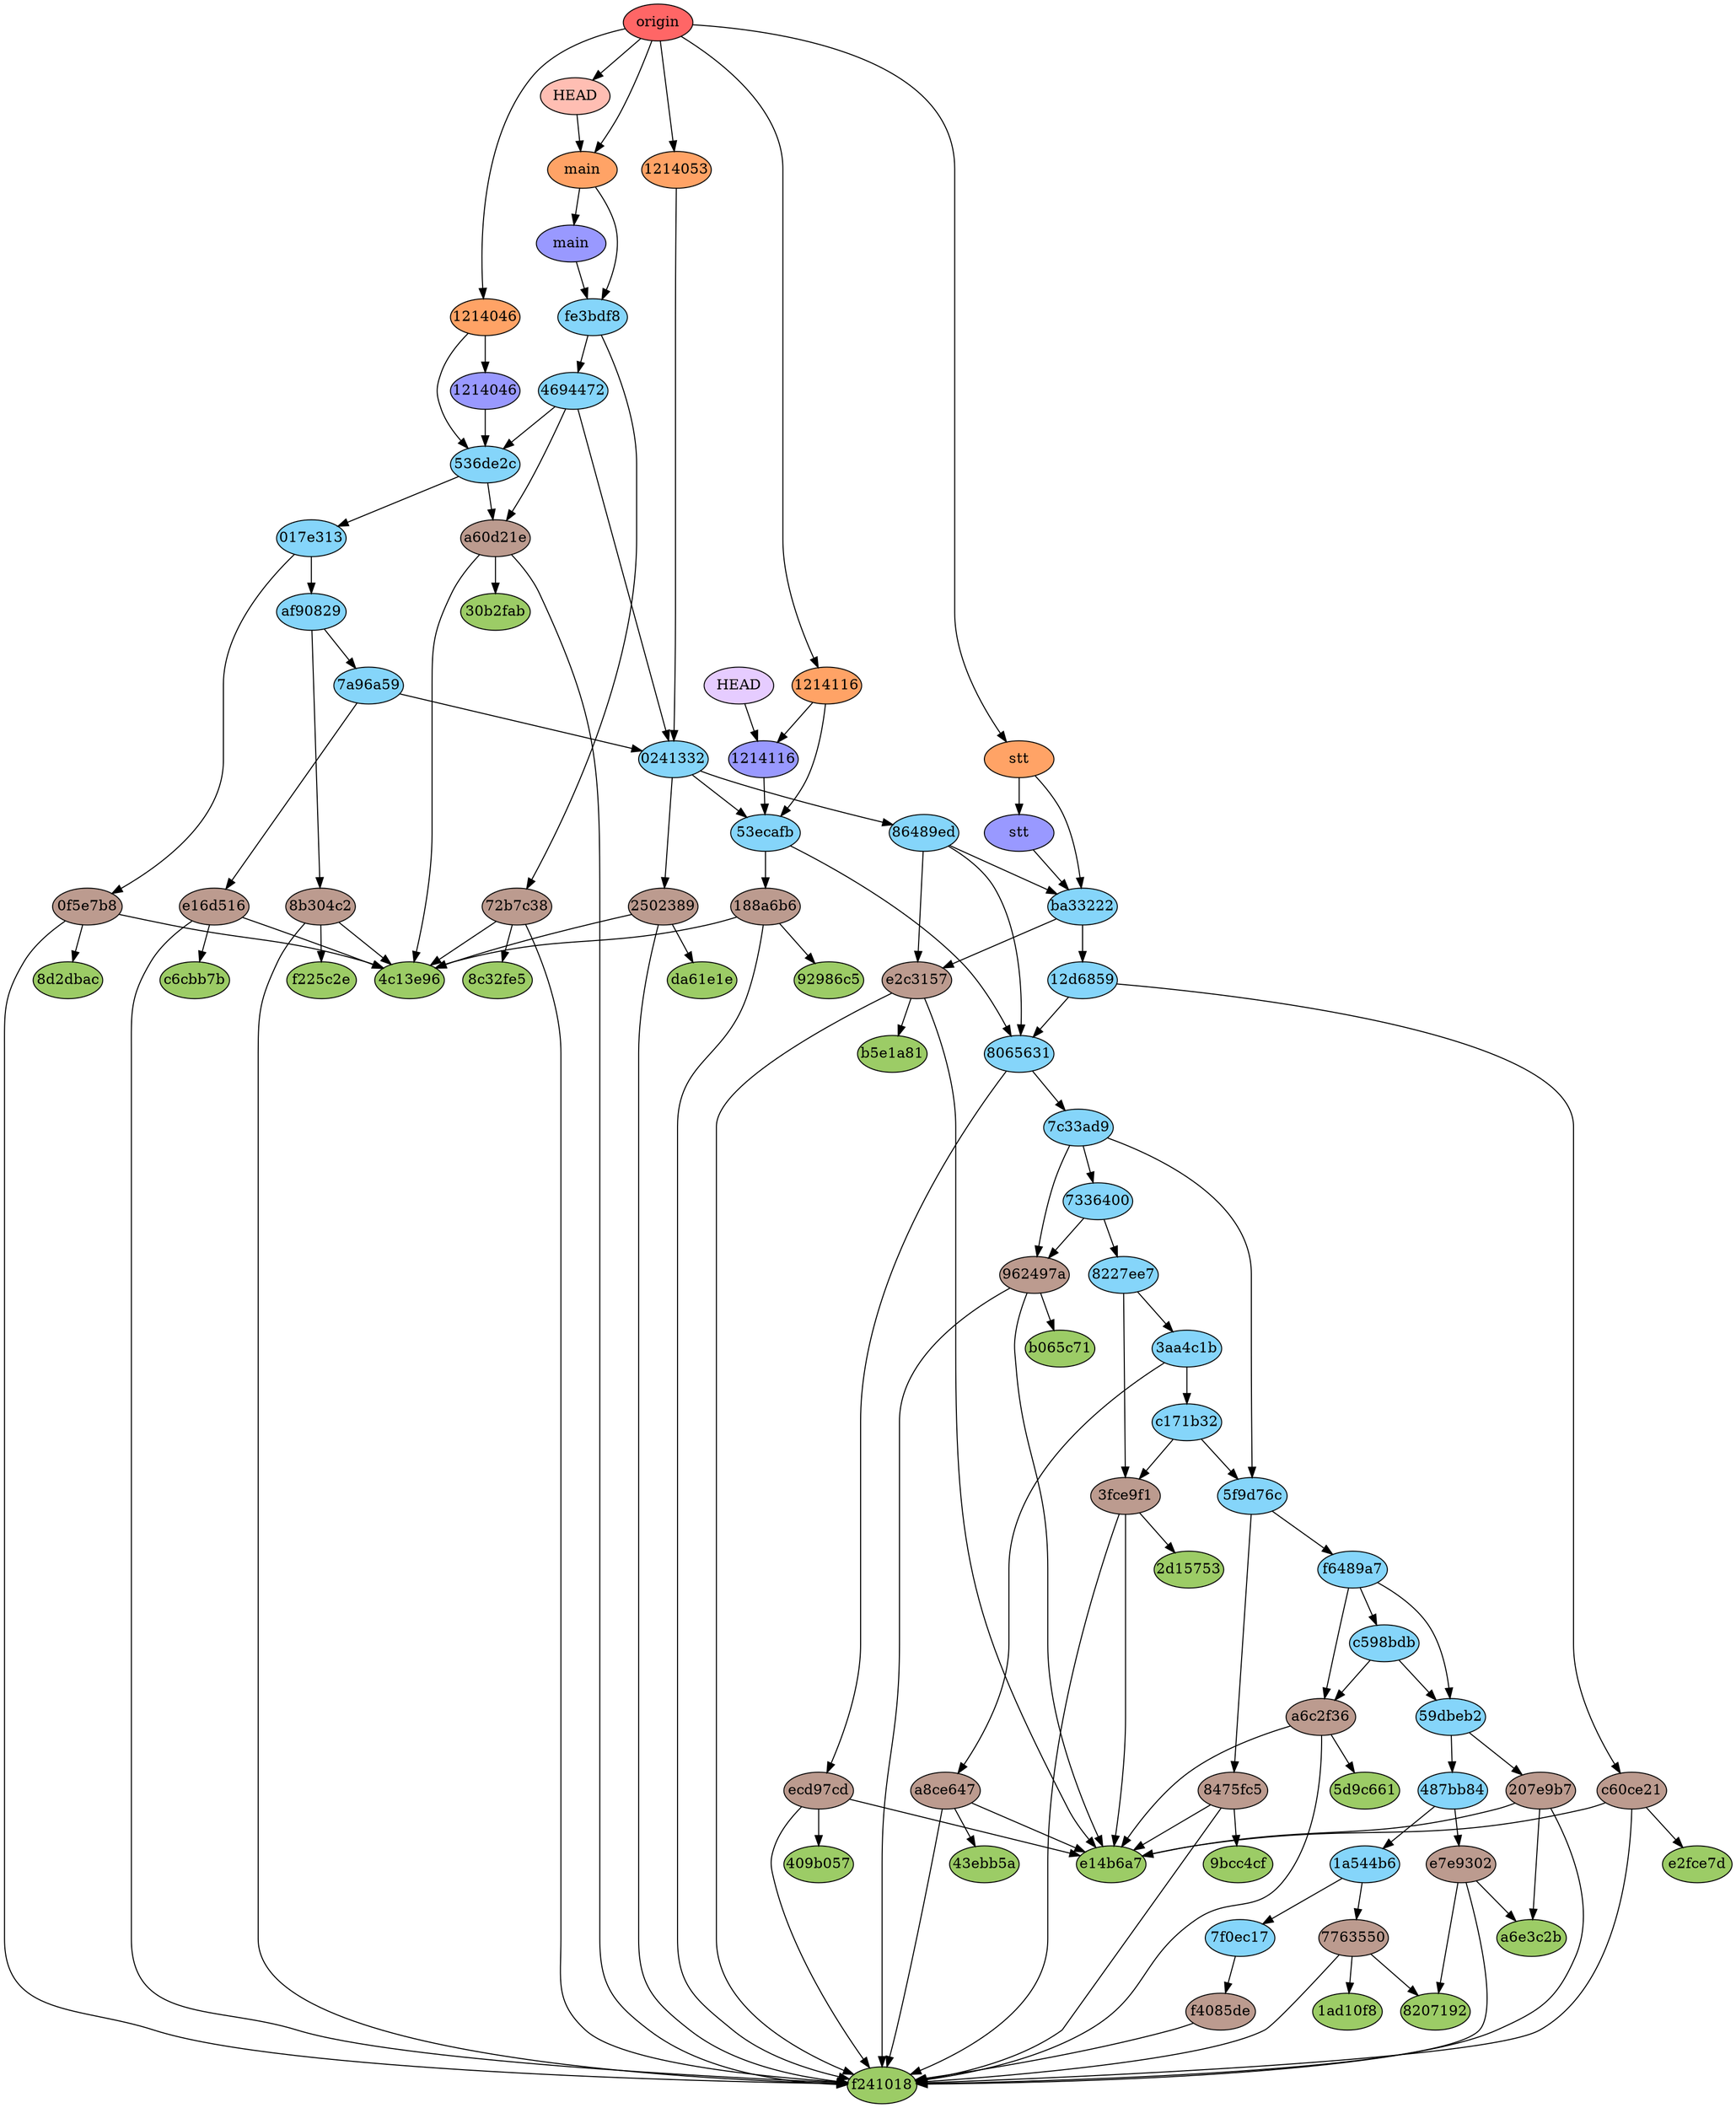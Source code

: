 digraph auto {
	graph [bgcolor=transparent]
	node [fixedsize=true style=filled width=0.95]
	"1ad10f821739ebde9680030bf2389026c6300667" [label="1ad10f8" fillcolor="#9ccc66"]
	"2d1575338aaa16124f8ef81e5cba36044becbaca" [label="2d15753" fillcolor="#9ccc66"]
	"30b2fabf56ddf7dae0e9d041fd80aefc92d45236" [label="30b2fab" fillcolor="#9ccc66"]
	"409b05786900a47ce25a1f5a748ce0f2a0e731c0" [label="409b057" fillcolor="#9ccc66"]
	"43ebb5af89ac816a67fcb0c37e2ceac042d54f3e" [label="43ebb5a" fillcolor="#9ccc66"]
	"4c13e96957dcffb5e0a4ee90d6a5ac13141ecdd1" [label="4c13e96" fillcolor="#9ccc66"]
	"5d9c6615134ed3403c6a3e1e4663604d359591ad" [label="5d9c661" fillcolor="#9ccc66"]
	"820719249d88698aaecd91ef2ee31527a7fd210f" [label=8207192 fillcolor="#9ccc66"]
	"8c32fe584dd305914ffb5da5c33a0495cb82e067" [label="8c32fe5" fillcolor="#9ccc66"]
	"8d2dbac7a6e947f6bd9fbc1f4742b4461b3e6c23" [label="8d2dbac" fillcolor="#9ccc66"]
	"92986c5aaaa0be72044124e3fd1f647a5f994e09" [label="92986c5" fillcolor="#9ccc66"]
	"9bcc4cfd8519eaa94e792ee477444e7e690a8823" [label="9bcc4cf" fillcolor="#9ccc66"]
	a6e3c2be3fce0a829381551cf2b5f9d3720a5e1f [label=a6e3c2b fillcolor="#9ccc66"]
	b065c71cee06b814ac38d3aefe0a87e3ae057bb8 [label=b065c71 fillcolor="#9ccc66"]
	b5e1a81a43d05802e2fe466f90861589c9cb5683 [label=b5e1a81 fillcolor="#9ccc66"]
	c6cbb7be2e822c3adedbd4f7d9567dfc2d8b7f80 [label=c6cbb7b fillcolor="#9ccc66"]
	da61e1eaada3bb3d42779978c5986ca1cdd68ed2 [label=da61e1e fillcolor="#9ccc66"]
	e14b6a77d9518f4bdd7a52dce969b231f5dc9c59 [label=e14b6a7 fillcolor="#9ccc66"]
	e2fce7d09f3c9139edf8d12b626676f7939d3f52 [label=e2fce7d fillcolor="#9ccc66"]
	f225c2e76f12a40c82f0f093bfb7bcf0b0231759 [label=f225c2e fillcolor="#9ccc66"]
	f2410185a38fc23edbe4fc4b2a5e6220d60a0d08 [label=f241018 fillcolor="#9ccc66"]
	"0f5e7b8cd90c74515686a09c682e586cf9aa4dc6" [label="0f5e7b8" fillcolor="#bc9b8f"]
	"0f5e7b8cd90c74515686a09c682e586cf9aa4dc6" -> f2410185a38fc23edbe4fc4b2a5e6220d60a0d08
	"0f5e7b8cd90c74515686a09c682e586cf9aa4dc6" -> "8d2dbac7a6e947f6bd9fbc1f4742b4461b3e6c23"
	"0f5e7b8cd90c74515686a09c682e586cf9aa4dc6" -> "4c13e96957dcffb5e0a4ee90d6a5ac13141ecdd1"
	"188a6b63e1011e92a1e7a5fae3a1641361097268" [label="188a6b6" fillcolor="#bc9b8f"]
	"188a6b63e1011e92a1e7a5fae3a1641361097268" -> f2410185a38fc23edbe4fc4b2a5e6220d60a0d08
	"188a6b63e1011e92a1e7a5fae3a1641361097268" -> "92986c5aaaa0be72044124e3fd1f647a5f994e09"
	"188a6b63e1011e92a1e7a5fae3a1641361097268" -> "4c13e96957dcffb5e0a4ee90d6a5ac13141ecdd1"
	"207e9b7a188e0ae583f8d5f042d7781fd1839d8e" [label="207e9b7" fillcolor="#bc9b8f"]
	"207e9b7a188e0ae583f8d5f042d7781fd1839d8e" -> f2410185a38fc23edbe4fc4b2a5e6220d60a0d08
	"207e9b7a188e0ae583f8d5f042d7781fd1839d8e" -> a6e3c2be3fce0a829381551cf2b5f9d3720a5e1f
	"207e9b7a188e0ae583f8d5f042d7781fd1839d8e" -> e14b6a77d9518f4bdd7a52dce969b231f5dc9c59
	"2502389c3331e9eab3a48a5385fbd78cdb33b27b" [label=2502389 fillcolor="#bc9b8f"]
	"2502389c3331e9eab3a48a5385fbd78cdb33b27b" -> f2410185a38fc23edbe4fc4b2a5e6220d60a0d08
	"2502389c3331e9eab3a48a5385fbd78cdb33b27b" -> da61e1eaada3bb3d42779978c5986ca1cdd68ed2
	"2502389c3331e9eab3a48a5385fbd78cdb33b27b" -> "4c13e96957dcffb5e0a4ee90d6a5ac13141ecdd1"
	"3fce9f1c32af691f391bb31b62106c29d8effa89" [label="3fce9f1" fillcolor="#bc9b8f"]
	"3fce9f1c32af691f391bb31b62106c29d8effa89" -> f2410185a38fc23edbe4fc4b2a5e6220d60a0d08
	"3fce9f1c32af691f391bb31b62106c29d8effa89" -> "2d1575338aaa16124f8ef81e5cba36044becbaca"
	"3fce9f1c32af691f391bb31b62106c29d8effa89" -> e14b6a77d9518f4bdd7a52dce969b231f5dc9c59
	"72b7c381aeaa4f329a9c1c0eba302709e986278a" [label="72b7c38" fillcolor="#bc9b8f"]
	"72b7c381aeaa4f329a9c1c0eba302709e986278a" -> f2410185a38fc23edbe4fc4b2a5e6220d60a0d08
	"72b7c381aeaa4f329a9c1c0eba302709e986278a" -> "8c32fe584dd305914ffb5da5c33a0495cb82e067"
	"72b7c381aeaa4f329a9c1c0eba302709e986278a" -> "4c13e96957dcffb5e0a4ee90d6a5ac13141ecdd1"
	"7763550e2488632dab3725ca08d88e0163d5f1e9" [label=7763550 fillcolor="#bc9b8f"]
	"7763550e2488632dab3725ca08d88e0163d5f1e9" -> f2410185a38fc23edbe4fc4b2a5e6220d60a0d08
	"7763550e2488632dab3725ca08d88e0163d5f1e9" -> "1ad10f821739ebde9680030bf2389026c6300667"
	"7763550e2488632dab3725ca08d88e0163d5f1e9" -> "820719249d88698aaecd91ef2ee31527a7fd210f"
	"8475fc5326eb0b93c2c4d46f116a1c7b0fbcba42" [label="8475fc5" fillcolor="#bc9b8f"]
	"8475fc5326eb0b93c2c4d46f116a1c7b0fbcba42" -> f2410185a38fc23edbe4fc4b2a5e6220d60a0d08
	"8475fc5326eb0b93c2c4d46f116a1c7b0fbcba42" -> "9bcc4cfd8519eaa94e792ee477444e7e690a8823"
	"8475fc5326eb0b93c2c4d46f116a1c7b0fbcba42" -> e14b6a77d9518f4bdd7a52dce969b231f5dc9c59
	"8b304c2167d913056d8e111f2d8e17f1e3e58903" [label="8b304c2" fillcolor="#bc9b8f"]
	"8b304c2167d913056d8e111f2d8e17f1e3e58903" -> f2410185a38fc23edbe4fc4b2a5e6220d60a0d08
	"8b304c2167d913056d8e111f2d8e17f1e3e58903" -> f225c2e76f12a40c82f0f093bfb7bcf0b0231759
	"8b304c2167d913056d8e111f2d8e17f1e3e58903" -> "4c13e96957dcffb5e0a4ee90d6a5ac13141ecdd1"
	"962497a71dd7f8740947affaa08c6a7a7c2f255d" [label="962497a" fillcolor="#bc9b8f"]
	"962497a71dd7f8740947affaa08c6a7a7c2f255d" -> f2410185a38fc23edbe4fc4b2a5e6220d60a0d08
	"962497a71dd7f8740947affaa08c6a7a7c2f255d" -> b065c71cee06b814ac38d3aefe0a87e3ae057bb8
	"962497a71dd7f8740947affaa08c6a7a7c2f255d" -> e14b6a77d9518f4bdd7a52dce969b231f5dc9c59
	a60d21e0618dd3ad21e5b115620c74c7aad1e287 [label=a60d21e fillcolor="#bc9b8f"]
	a60d21e0618dd3ad21e5b115620c74c7aad1e287 -> f2410185a38fc23edbe4fc4b2a5e6220d60a0d08
	a60d21e0618dd3ad21e5b115620c74c7aad1e287 -> "30b2fabf56ddf7dae0e9d041fd80aefc92d45236"
	a60d21e0618dd3ad21e5b115620c74c7aad1e287 -> "4c13e96957dcffb5e0a4ee90d6a5ac13141ecdd1"
	a6c2f3661fa1fa83cb9c908786e01566c78ac290 [label=a6c2f36 fillcolor="#bc9b8f"]
	a6c2f3661fa1fa83cb9c908786e01566c78ac290 -> f2410185a38fc23edbe4fc4b2a5e6220d60a0d08
	a6c2f3661fa1fa83cb9c908786e01566c78ac290 -> "5d9c6615134ed3403c6a3e1e4663604d359591ad"
	a6c2f3661fa1fa83cb9c908786e01566c78ac290 -> e14b6a77d9518f4bdd7a52dce969b231f5dc9c59
	a8ce647ab7a2487b838a07a0a817cfd0a495078d [label=a8ce647 fillcolor="#bc9b8f"]
	a8ce647ab7a2487b838a07a0a817cfd0a495078d -> f2410185a38fc23edbe4fc4b2a5e6220d60a0d08
	a8ce647ab7a2487b838a07a0a817cfd0a495078d -> "43ebb5af89ac816a67fcb0c37e2ceac042d54f3e"
	a8ce647ab7a2487b838a07a0a817cfd0a495078d -> e14b6a77d9518f4bdd7a52dce969b231f5dc9c59
	c60ce211eb55fde0ca9d304fcf29b62d53b4813f [label=c60ce21 fillcolor="#bc9b8f"]
	c60ce211eb55fde0ca9d304fcf29b62d53b4813f -> f2410185a38fc23edbe4fc4b2a5e6220d60a0d08
	c60ce211eb55fde0ca9d304fcf29b62d53b4813f -> e2fce7d09f3c9139edf8d12b626676f7939d3f52
	c60ce211eb55fde0ca9d304fcf29b62d53b4813f -> e14b6a77d9518f4bdd7a52dce969b231f5dc9c59
	e16d5169db1a81634593caf071b027f5baf2f97d [label=e16d516 fillcolor="#bc9b8f"]
	e16d5169db1a81634593caf071b027f5baf2f97d -> f2410185a38fc23edbe4fc4b2a5e6220d60a0d08
	e16d5169db1a81634593caf071b027f5baf2f97d -> c6cbb7be2e822c3adedbd4f7d9567dfc2d8b7f80
	e16d5169db1a81634593caf071b027f5baf2f97d -> "4c13e96957dcffb5e0a4ee90d6a5ac13141ecdd1"
	e2c315788987c5c50b15adc92b176b401b74ec9d [label=e2c3157 fillcolor="#bc9b8f"]
	e2c315788987c5c50b15adc92b176b401b74ec9d -> f2410185a38fc23edbe4fc4b2a5e6220d60a0d08
	e2c315788987c5c50b15adc92b176b401b74ec9d -> b5e1a81a43d05802e2fe466f90861589c9cb5683
	e2c315788987c5c50b15adc92b176b401b74ec9d -> e14b6a77d9518f4bdd7a52dce969b231f5dc9c59
	e7e930269b6a89f840365c6660653e3008f921f1 [label=e7e9302 fillcolor="#bc9b8f"]
	e7e930269b6a89f840365c6660653e3008f921f1 -> f2410185a38fc23edbe4fc4b2a5e6220d60a0d08
	e7e930269b6a89f840365c6660653e3008f921f1 -> a6e3c2be3fce0a829381551cf2b5f9d3720a5e1f
	e7e930269b6a89f840365c6660653e3008f921f1 -> "820719249d88698aaecd91ef2ee31527a7fd210f"
	ecd97cdfecdd4efd820fd723e8b5a98ff682aad5 [label=ecd97cd fillcolor="#bc9b8f"]
	ecd97cdfecdd4efd820fd723e8b5a98ff682aad5 -> f2410185a38fc23edbe4fc4b2a5e6220d60a0d08
	ecd97cdfecdd4efd820fd723e8b5a98ff682aad5 -> "409b05786900a47ce25a1f5a748ce0f2a0e731c0"
	ecd97cdfecdd4efd820fd723e8b5a98ff682aad5 -> e14b6a77d9518f4bdd7a52dce969b231f5dc9c59
	f4085deb508fde7455eb462050d118f5b655f01d [label=f4085de fillcolor="#bc9b8f"]
	f4085deb508fde7455eb462050d118f5b655f01d -> f2410185a38fc23edbe4fc4b2a5e6220d60a0d08
	"017e31355e4165bf38d413dea8c9a66dfcb219aa" [label="017e313" fillcolor="#85d5fa"]
	"017e31355e4165bf38d413dea8c9a66dfcb219aa" -> "0f5e7b8cd90c74515686a09c682e586cf9aa4dc6"
	"017e31355e4165bf38d413dea8c9a66dfcb219aa" -> af90829f39a4736c99ec5c533a699f5652aeb8d0
	"0241332d85fddb98953675e08c7228cf2b78fa61" [label=0241332 fillcolor="#85d5fa"]
	"0241332d85fddb98953675e08c7228cf2b78fa61" -> "2502389c3331e9eab3a48a5385fbd78cdb33b27b"
	"0241332d85fddb98953675e08c7228cf2b78fa61" -> "86489ed2d8a46b048c480e0994e3eb2cb8ec7367"
	"0241332d85fddb98953675e08c7228cf2b78fa61" -> "53ecafbb853124cb99dc207850f87627b7928547"
	"12d685930d815f63d406e55d72ce0de679e63dde" [label="12d6859" fillcolor="#85d5fa"]
	"12d685930d815f63d406e55d72ce0de679e63dde" -> c60ce211eb55fde0ca9d304fcf29b62d53b4813f
	"12d685930d815f63d406e55d72ce0de679e63dde" -> "80656318966459780ba41bf03b5495e68341f741"
	"1a544b6ced31b15533592c78bef54f8c16935688" [label="1a544b6" fillcolor="#85d5fa"]
	"1a544b6ced31b15533592c78bef54f8c16935688" -> "7763550e2488632dab3725ca08d88e0163d5f1e9"
	"1a544b6ced31b15533592c78bef54f8c16935688" -> "7f0ec1772a59caf1be15655c84fe1e9118cbbe03"
	"3aa4c1b0d4707eff534f73f0bcb7724a9335de95" [label="3aa4c1b" fillcolor="#85d5fa"]
	"3aa4c1b0d4707eff534f73f0bcb7724a9335de95" -> a8ce647ab7a2487b838a07a0a817cfd0a495078d
	"3aa4c1b0d4707eff534f73f0bcb7724a9335de95" -> c171b323adceec6f463d04c3ed6b0d82f9124453
	"469447235ff195253948ea71f69a29645e282ad4" [label=4694472 fillcolor="#85d5fa"]
	"469447235ff195253948ea71f69a29645e282ad4" -> a60d21e0618dd3ad21e5b115620c74c7aad1e287
	"469447235ff195253948ea71f69a29645e282ad4" -> "0241332d85fddb98953675e08c7228cf2b78fa61"
	"469447235ff195253948ea71f69a29645e282ad4" -> "536de2cf043debbb69cb1299fba218128485b87c"
	"487bb849a8124fe3b532c04fd4278c6b0b0461d1" [label="487bb84" fillcolor="#85d5fa"]
	"487bb849a8124fe3b532c04fd4278c6b0b0461d1" -> e7e930269b6a89f840365c6660653e3008f921f1
	"487bb849a8124fe3b532c04fd4278c6b0b0461d1" -> "1a544b6ced31b15533592c78bef54f8c16935688"
	"536de2cf043debbb69cb1299fba218128485b87c" [label="536de2c" fillcolor="#85d5fa"]
	"536de2cf043debbb69cb1299fba218128485b87c" -> a60d21e0618dd3ad21e5b115620c74c7aad1e287
	"536de2cf043debbb69cb1299fba218128485b87c" -> "017e31355e4165bf38d413dea8c9a66dfcb219aa"
	"53ecafbb853124cb99dc207850f87627b7928547" [label="53ecafb" fillcolor="#85d5fa"]
	"53ecafbb853124cb99dc207850f87627b7928547" -> "188a6b63e1011e92a1e7a5fae3a1641361097268"
	"53ecafbb853124cb99dc207850f87627b7928547" -> "80656318966459780ba41bf03b5495e68341f741"
	"59dbeb2d95ee7b9baa60b53592e5b3cb090692d0" [label="59dbeb2" fillcolor="#85d5fa"]
	"59dbeb2d95ee7b9baa60b53592e5b3cb090692d0" -> "207e9b7a188e0ae583f8d5f042d7781fd1839d8e"
	"59dbeb2d95ee7b9baa60b53592e5b3cb090692d0" -> "487bb849a8124fe3b532c04fd4278c6b0b0461d1"
	"5f9d76c3cb983ecdd18aacf602fb2ae29bc57543" [label="5f9d76c" fillcolor="#85d5fa"]
	"5f9d76c3cb983ecdd18aacf602fb2ae29bc57543" -> "8475fc5326eb0b93c2c4d46f116a1c7b0fbcba42"
	"5f9d76c3cb983ecdd18aacf602fb2ae29bc57543" -> f6489a7eb4e02389e7797ae636e994914e3ff6e3
	"7336400bf10389c75d26c329be40da45cbba899c" [label=7336400 fillcolor="#85d5fa"]
	"7336400bf10389c75d26c329be40da45cbba899c" -> "962497a71dd7f8740947affaa08c6a7a7c2f255d"
	"7336400bf10389c75d26c329be40da45cbba899c" -> "8227ee7428e475490aabecdf4270b0c91631c22d"
	"7a96a59a2898ed446dbc6c731ef4622e5a4580b9" [label="7a96a59" fillcolor="#85d5fa"]
	"7a96a59a2898ed446dbc6c731ef4622e5a4580b9" -> e16d5169db1a81634593caf071b027f5baf2f97d
	"7a96a59a2898ed446dbc6c731ef4622e5a4580b9" -> "0241332d85fddb98953675e08c7228cf2b78fa61"
	"7c33ad9c9a148e9a31cbc65fcfe4c21120a935b1" [label="7c33ad9" fillcolor="#85d5fa"]
	"7c33ad9c9a148e9a31cbc65fcfe4c21120a935b1" -> "962497a71dd7f8740947affaa08c6a7a7c2f255d"
	"7c33ad9c9a148e9a31cbc65fcfe4c21120a935b1" -> "5f9d76c3cb983ecdd18aacf602fb2ae29bc57543"
	"7c33ad9c9a148e9a31cbc65fcfe4c21120a935b1" -> "7336400bf10389c75d26c329be40da45cbba899c"
	"7f0ec1772a59caf1be15655c84fe1e9118cbbe03" [label="7f0ec17" fillcolor="#85d5fa"]
	"7f0ec1772a59caf1be15655c84fe1e9118cbbe03" -> f4085deb508fde7455eb462050d118f5b655f01d
	"80656318966459780ba41bf03b5495e68341f741" [label=8065631 fillcolor="#85d5fa"]
	"80656318966459780ba41bf03b5495e68341f741" -> ecd97cdfecdd4efd820fd723e8b5a98ff682aad5
	"80656318966459780ba41bf03b5495e68341f741" -> "7c33ad9c9a148e9a31cbc65fcfe4c21120a935b1"
	"8227ee7428e475490aabecdf4270b0c91631c22d" [label="8227ee7" fillcolor="#85d5fa"]
	"8227ee7428e475490aabecdf4270b0c91631c22d" -> "3fce9f1c32af691f391bb31b62106c29d8effa89"
	"8227ee7428e475490aabecdf4270b0c91631c22d" -> "3aa4c1b0d4707eff534f73f0bcb7724a9335de95"
	"86489ed2d8a46b048c480e0994e3eb2cb8ec7367" [label="86489ed" fillcolor="#85d5fa"]
	"86489ed2d8a46b048c480e0994e3eb2cb8ec7367" -> e2c315788987c5c50b15adc92b176b401b74ec9d
	"86489ed2d8a46b048c480e0994e3eb2cb8ec7367" -> "80656318966459780ba41bf03b5495e68341f741"
	"86489ed2d8a46b048c480e0994e3eb2cb8ec7367" -> ba332226fe8577eebfc9a5e0a863e0a93a88202d
	af90829f39a4736c99ec5c533a699f5652aeb8d0 [label=af90829 fillcolor="#85d5fa"]
	af90829f39a4736c99ec5c533a699f5652aeb8d0 -> "8b304c2167d913056d8e111f2d8e17f1e3e58903"
	af90829f39a4736c99ec5c533a699f5652aeb8d0 -> "7a96a59a2898ed446dbc6c731ef4622e5a4580b9"
	ba332226fe8577eebfc9a5e0a863e0a93a88202d [label=ba33222 fillcolor="#85d5fa"]
	ba332226fe8577eebfc9a5e0a863e0a93a88202d -> e2c315788987c5c50b15adc92b176b401b74ec9d
	ba332226fe8577eebfc9a5e0a863e0a93a88202d -> "12d685930d815f63d406e55d72ce0de679e63dde"
	c171b323adceec6f463d04c3ed6b0d82f9124453 [label=c171b32 fillcolor="#85d5fa"]
	c171b323adceec6f463d04c3ed6b0d82f9124453 -> "3fce9f1c32af691f391bb31b62106c29d8effa89"
	c171b323adceec6f463d04c3ed6b0d82f9124453 -> "5f9d76c3cb983ecdd18aacf602fb2ae29bc57543"
	c598bdbd73e0a085ecf53410f8e6867a6b78a04b [label=c598bdb fillcolor="#85d5fa"]
	c598bdbd73e0a085ecf53410f8e6867a6b78a04b -> a6c2f3661fa1fa83cb9c908786e01566c78ac290
	c598bdbd73e0a085ecf53410f8e6867a6b78a04b -> "59dbeb2d95ee7b9baa60b53592e5b3cb090692d0"
	f6489a7eb4e02389e7797ae636e994914e3ff6e3 [label=f6489a7 fillcolor="#85d5fa"]
	f6489a7eb4e02389e7797ae636e994914e3ff6e3 -> a6c2f3661fa1fa83cb9c908786e01566c78ac290
	f6489a7eb4e02389e7797ae636e994914e3ff6e3 -> "59dbeb2d95ee7b9baa60b53592e5b3cb090692d0"
	f6489a7eb4e02389e7797ae636e994914e3ff6e3 -> c598bdbd73e0a085ecf53410f8e6867a6b78a04b
	fe3bdf8ebbca408f14d7cebccafe9c87c266eedf [label=fe3bdf8 fillcolor="#85d5fa"]
	fe3bdf8ebbca408f14d7cebccafe9c87c266eedf -> "72b7c381aeaa4f329a9c1c0eba302709e986278a"
	fe3bdf8ebbca408f14d7cebccafe9c87c266eedf -> "469447235ff195253948ea71f69a29645e282ad4"
	12140460 [label=1214046 fillcolor="#9999ff"]
	12140460 -> "536de2cf043debbb69cb1299fba218128485b87c"
	12141160 [label=1214116 fillcolor="#9999ff"]
	12141160 -> "53ecafbb853124cb99dc207850f87627b7928547"
	main [label=main fillcolor="#9999ff"]
	main -> fe3bdf8ebbca408f14d7cebccafe9c87c266eedf
	stt [label=stt fillcolor="#9999ff"]
	stt -> ba332226fe8577eebfc9a5e0a863e0a93a88202d
	HEAD [label=HEAD fillcolor="#e6ccff"]
	HEAD -> 12141160
	"origin/12140460" [label=1214046 fillcolor="#ffa366"]
	"origin/12140460" -> "536de2cf043debbb69cb1299fba218128485b87c"
	"origin/12140530" [label=1214053 fillcolor="#ffa366"]
	"origin/12140530" -> "0241332d85fddb98953675e08c7228cf2b78fa61"
	"origin/12141160" [label=1214116 fillcolor="#ffa366"]
	"origin/12141160" -> "53ecafbb853124cb99dc207850f87627b7928547"
	"origin/main" [label=main fillcolor="#ffa366"]
	"origin/main" -> fe3bdf8ebbca408f14d7cebccafe9c87c266eedf
	"origin/stt" [label=stt fillcolor="#ffa366"]
	"origin/stt" -> ba332226fe8577eebfc9a5e0a863e0a93a88202d
	"origin/HEAD" [label=HEAD fillcolor="#ffbeb3"]
	"origin/HEAD" -> "origin/main"
	origin [label=origin fillcolor="#ff6666"]
	origin -> "origin/12140460"
	origin -> "origin/12140530"
	origin -> "origin/12141160"
	origin -> "origin/main"
	origin -> "origin/stt"
	origin -> "origin/HEAD"
	"origin/12140460" -> 12140460
	"origin/12141160" -> 12141160
	"origin/main" -> main
	"origin/stt" -> stt
}
